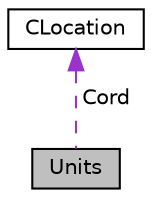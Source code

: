 digraph "Units"
{
  edge [fontname="Helvetica",fontsize="10",labelfontname="Helvetica",labelfontsize="10"];
  node [fontname="Helvetica",fontsize="10",shape=record];
  Node1 [label="Units",height=0.2,width=0.4,color="black", fillcolor="grey75", style="filled", fontcolor="black"];
  Node2 -> Node1 [dir="back",color="darkorchid3",fontsize="10",style="dashed",label=" Cord" ,fontname="Helvetica"];
  Node2 [label="CLocation",height=0.2,width=0.4,color="black", fillcolor="white", style="filled",URL="$classCLocation.html"];
}
